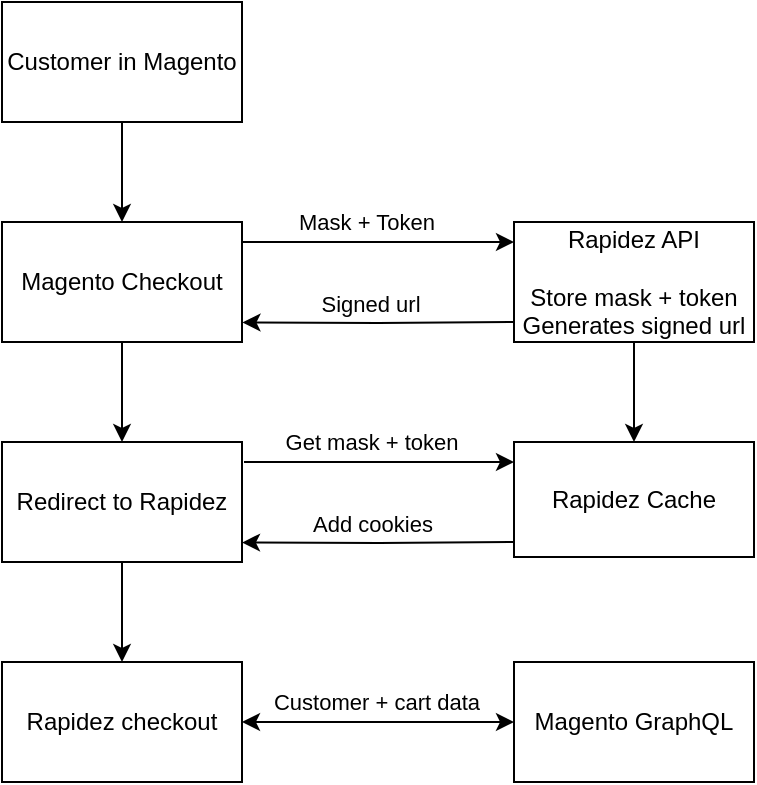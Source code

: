 <mxfile version="24.3.1" type="device">
  <diagram name="Pagina-1" id="Jir2A3iaw0NWy5bsIUDD">
    <mxGraphModel dx="591" dy="390" grid="1" gridSize="10" guides="1" tooltips="1" connect="1" arrows="1" fold="1" page="1" pageScale="1" pageWidth="827" pageHeight="1169" math="0" shadow="0">
      <root>
        <mxCell id="0" />
        <mxCell id="1" parent="0" />
        <mxCell id="wJMfoI_AiMmCnmL7STVD-4" value="" style="edgeStyle=orthogonalEdgeStyle;rounded=0;orthogonalLoop=1;jettySize=auto;html=1;" edge="1" parent="1" source="wJMfoI_AiMmCnmL7STVD-1" target="wJMfoI_AiMmCnmL7STVD-2">
          <mxGeometry relative="1" as="geometry" />
        </mxCell>
        <mxCell id="wJMfoI_AiMmCnmL7STVD-1" value="Customer in Magento" style="rounded=0;whiteSpace=wrap;html=1;" vertex="1" parent="1">
          <mxGeometry x="354" y="120" width="120" height="60" as="geometry" />
        </mxCell>
        <mxCell id="wJMfoI_AiMmCnmL7STVD-9" value="" style="edgeStyle=orthogonalEdgeStyle;rounded=0;orthogonalLoop=1;jettySize=auto;html=1;" edge="1" parent="1" source="wJMfoI_AiMmCnmL7STVD-2" target="wJMfoI_AiMmCnmL7STVD-6">
          <mxGeometry relative="1" as="geometry">
            <Array as="points">
              <mxPoint x="540" y="240" />
              <mxPoint x="540" y="240" />
            </Array>
          </mxGeometry>
        </mxCell>
        <mxCell id="wJMfoI_AiMmCnmL7STVD-10" value="Mask + Token" style="edgeLabel;html=1;align=center;verticalAlign=middle;resizable=0;points=[];" vertex="1" connectable="0" parent="wJMfoI_AiMmCnmL7STVD-9">
          <mxGeometry x="-0.057" y="1" relative="1" as="geometry">
            <mxPoint x="-2" y="-9" as="offset" />
          </mxGeometry>
        </mxCell>
        <mxCell id="wJMfoI_AiMmCnmL7STVD-12" value="" style="edgeStyle=orthogonalEdgeStyle;rounded=0;orthogonalLoop=1;jettySize=auto;html=1;" edge="1" parent="1" source="wJMfoI_AiMmCnmL7STVD-2" target="wJMfoI_AiMmCnmL7STVD-11">
          <mxGeometry relative="1" as="geometry" />
        </mxCell>
        <mxCell id="wJMfoI_AiMmCnmL7STVD-2" value="Magento Checkout" style="rounded=0;whiteSpace=wrap;html=1;" vertex="1" parent="1">
          <mxGeometry x="354" y="230" width="120" height="60" as="geometry" />
        </mxCell>
        <mxCell id="wJMfoI_AiMmCnmL7STVD-27" value="" style="edgeStyle=orthogonalEdgeStyle;rounded=0;orthogonalLoop=1;jettySize=auto;html=1;entryX=1.002;entryY=0.837;entryDx=0;entryDy=0;entryPerimeter=0;" edge="1" parent="1" target="wJMfoI_AiMmCnmL7STVD-2">
          <mxGeometry relative="1" as="geometry">
            <mxPoint x="610" y="280.0" as="sourcePoint" />
            <mxPoint x="490" y="280" as="targetPoint" />
          </mxGeometry>
        </mxCell>
        <mxCell id="wJMfoI_AiMmCnmL7STVD-28" value="Signed url" style="edgeLabel;html=1;align=center;verticalAlign=middle;resizable=0;points=[];" vertex="1" connectable="0" parent="wJMfoI_AiMmCnmL7STVD-27">
          <mxGeometry x="-0.246" relative="1" as="geometry">
            <mxPoint x="-21" y="-10" as="offset" />
          </mxGeometry>
        </mxCell>
        <mxCell id="wJMfoI_AiMmCnmL7STVD-38" value="" style="edgeStyle=orthogonalEdgeStyle;rounded=0;orthogonalLoop=1;jettySize=auto;html=1;" edge="1" parent="1" source="wJMfoI_AiMmCnmL7STVD-6" target="wJMfoI_AiMmCnmL7STVD-37">
          <mxGeometry relative="1" as="geometry" />
        </mxCell>
        <mxCell id="wJMfoI_AiMmCnmL7STVD-6" value="Rapidez API&lt;div&gt;&lt;br&gt;&lt;/div&gt;&lt;div&gt;Store mask + token&lt;div&gt;&lt;div&gt;Generates signed url&lt;/div&gt;&lt;/div&gt;&lt;/div&gt;" style="rounded=0;whiteSpace=wrap;html=1;" vertex="1" parent="1">
          <mxGeometry x="610" y="230" width="120" height="60" as="geometry" />
        </mxCell>
        <mxCell id="wJMfoI_AiMmCnmL7STVD-30" value="" style="edgeStyle=orthogonalEdgeStyle;rounded=0;orthogonalLoop=1;jettySize=auto;html=1;" edge="1" parent="1" source="wJMfoI_AiMmCnmL7STVD-11" target="wJMfoI_AiMmCnmL7STVD-29">
          <mxGeometry relative="1" as="geometry" />
        </mxCell>
        <mxCell id="wJMfoI_AiMmCnmL7STVD-11" value="Redirect to Rapidez" style="rounded=0;whiteSpace=wrap;html=1;" vertex="1" parent="1">
          <mxGeometry x="354" y="340" width="120" height="60" as="geometry" />
        </mxCell>
        <mxCell id="wJMfoI_AiMmCnmL7STVD-17" value="Magento GraphQL" style="rounded=0;whiteSpace=wrap;html=1;" vertex="1" parent="1">
          <mxGeometry x="610" y="450" width="120" height="60" as="geometry" />
        </mxCell>
        <mxCell id="wJMfoI_AiMmCnmL7STVD-29" value="Rapidez checkout" style="rounded=0;whiteSpace=wrap;html=1;" vertex="1" parent="1">
          <mxGeometry x="354" y="450" width="120" height="60" as="geometry" />
        </mxCell>
        <mxCell id="wJMfoI_AiMmCnmL7STVD-32" value="Customer + cart data" style="endArrow=classic;startArrow=classic;html=1;rounded=0;exitX=0;exitY=0.5;exitDx=0;exitDy=0;" edge="1" parent="1" source="wJMfoI_AiMmCnmL7STVD-17" target="wJMfoI_AiMmCnmL7STVD-29">
          <mxGeometry x="0.024" y="-10" width="50" height="50" relative="1" as="geometry">
            <mxPoint x="260" y="510" as="sourcePoint" />
            <mxPoint x="310" y="460" as="targetPoint" />
            <mxPoint as="offset" />
          </mxGeometry>
        </mxCell>
        <mxCell id="wJMfoI_AiMmCnmL7STVD-33" value="" style="edgeStyle=orthogonalEdgeStyle;rounded=0;orthogonalLoop=1;jettySize=auto;html=1;" edge="1" parent="1" target="wJMfoI_AiMmCnmL7STVD-37">
          <mxGeometry relative="1" as="geometry">
            <mxPoint x="475" y="350" as="sourcePoint" />
            <Array as="points">
              <mxPoint x="541" y="350" />
              <mxPoint x="541" y="350" />
            </Array>
          </mxGeometry>
        </mxCell>
        <mxCell id="wJMfoI_AiMmCnmL7STVD-34" value="&amp;nbsp;Get mask + token" style="edgeLabel;html=1;align=center;verticalAlign=middle;resizable=0;points=[];" vertex="1" connectable="0" parent="wJMfoI_AiMmCnmL7STVD-33">
          <mxGeometry x="-0.057" y="1" relative="1" as="geometry">
            <mxPoint x="-2" y="-9" as="offset" />
          </mxGeometry>
        </mxCell>
        <mxCell id="wJMfoI_AiMmCnmL7STVD-35" value="" style="edgeStyle=orthogonalEdgeStyle;rounded=0;orthogonalLoop=1;jettySize=auto;html=1;entryX=1;entryY=0.838;entryDx=0;entryDy=0;entryPerimeter=0;" edge="1" parent="1" target="wJMfoI_AiMmCnmL7STVD-11">
          <mxGeometry relative="1" as="geometry">
            <mxPoint x="611" y="390.0" as="sourcePoint" />
            <mxPoint x="480" y="390" as="targetPoint" />
          </mxGeometry>
        </mxCell>
        <mxCell id="wJMfoI_AiMmCnmL7STVD-36" value="Add cookies" style="edgeLabel;html=1;align=center;verticalAlign=middle;resizable=0;points=[];" vertex="1" connectable="0" parent="wJMfoI_AiMmCnmL7STVD-35">
          <mxGeometry x="-0.246" relative="1" as="geometry">
            <mxPoint x="-21" y="-10" as="offset" />
          </mxGeometry>
        </mxCell>
        <mxCell id="wJMfoI_AiMmCnmL7STVD-37" value="Rapidez Cache" style="rounded=0;whiteSpace=wrap;html=1;" vertex="1" parent="1">
          <mxGeometry x="610" y="340" width="120" height="57.5" as="geometry" />
        </mxCell>
      </root>
    </mxGraphModel>
  </diagram>
</mxfile>
